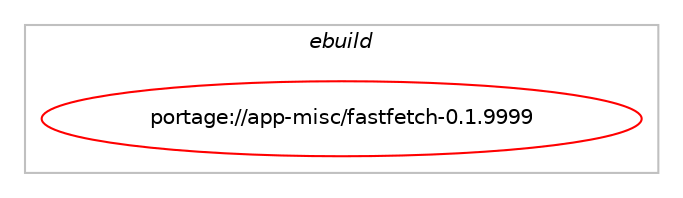 digraph prolog {

# *************
# Graph options
# *************

newrank=true;
concentrate=true;
compound=true;
graph [rankdir=LR,fontname=Helvetica,fontsize=10,ranksep=1.5];#, ranksep=2.5, nodesep=0.2];
edge  [arrowhead=vee];
node  [fontname=Helvetica,fontsize=10];

# **********
# The ebuild
# **********

subgraph cluster_leftcol {
color=gray;
label=<<i>ebuild</i>>;
id [label="portage://app-misc/fastfetch-0.1.9999", color=red, width=4, href="../app-misc/fastfetch-0.1.9999.svg"];
}

# ****************
# The dependencies
# ****************

subgraph cluster_midcol {
color=gray;
label=<<i>dependencies</i>>;
subgraph cluster_compile {
fillcolor="#eeeeee";
style=filled;
label=<<i>compile</i>>;
# *** BEGIN UNKNOWN DEPENDENCY TYPE (TODO) ***
# id -> equal(use_conditional_group(positive,X,portage://app-misc/fastfetch-0.1.9999,[package_dependency(portage://app-misc/fastfetch-0.1.9999,install,no,x11-libs,libX11,none,[,,],[],[])]))
# *** END UNKNOWN DEPENDENCY TYPE (TODO) ***

# *** BEGIN UNKNOWN DEPENDENCY TYPE (TODO) ***
# id -> equal(use_conditional_group(positive,chafa,portage://app-misc/fastfetch-0.1.9999,[package_dependency(portage://app-misc/fastfetch-0.1.9999,install,no,media-gfx,chafa,none,[,,],[],[])]))
# *** END UNKNOWN DEPENDENCY TYPE (TODO) ***

# *** BEGIN UNKNOWN DEPENDENCY TYPE (TODO) ***
# id -> equal(use_conditional_group(positive,dbus,portage://app-misc/fastfetch-0.1.9999,[package_dependency(portage://app-misc/fastfetch-0.1.9999,install,no,sys-apps,dbus,none,[,,],[],[])]))
# *** END UNKNOWN DEPENDENCY TYPE (TODO) ***

# *** BEGIN UNKNOWN DEPENDENCY TYPE (TODO) ***
# id -> equal(use_conditional_group(positive,ddcutil,portage://app-misc/fastfetch-0.1.9999,[package_dependency(portage://app-misc/fastfetch-0.1.9999,install,no,app-misc,ddcutil,none,[,,],any_same_slot,[])]))
# *** END UNKNOWN DEPENDENCY TYPE (TODO) ***

# *** BEGIN UNKNOWN DEPENDENCY TYPE (TODO) ***
# id -> equal(use_conditional_group(positive,drm,portage://app-misc/fastfetch-0.1.9999,[package_dependency(portage://app-misc/fastfetch-0.1.9999,install,no,x11-libs,libdrm,none,[,,],[],[])]))
# *** END UNKNOWN DEPENDENCY TYPE (TODO) ***

# *** BEGIN UNKNOWN DEPENDENCY TYPE (TODO) ***
# id -> equal(use_conditional_group(positive,gnome,portage://app-misc/fastfetch-0.1.9999,[package_dependency(portage://app-misc/fastfetch-0.1.9999,install,no,dev-libs,glib,none,[,,],[],[]),package_dependency(portage://app-misc/fastfetch-0.1.9999,install,no,gnome-base,dconf,none,[,,],[],[])]))
# *** END UNKNOWN DEPENDENCY TYPE (TODO) ***

# *** BEGIN UNKNOWN DEPENDENCY TYPE (TODO) ***
# id -> equal(use_conditional_group(positive,imagemagick,portage://app-misc/fastfetch-0.1.9999,[package_dependency(portage://app-misc/fastfetch-0.1.9999,install,no,media-gfx,imagemagick,none,[,,],any_same_slot,[])]))
# *** END UNKNOWN DEPENDENCY TYPE (TODO) ***

# *** BEGIN UNKNOWN DEPENDENCY TYPE (TODO) ***
# id -> equal(use_conditional_group(positive,opencl,portage://app-misc/fastfetch-0.1.9999,[package_dependency(portage://app-misc/fastfetch-0.1.9999,install,no,virtual,opencl,none,[,,],[],[])]))
# *** END UNKNOWN DEPENDENCY TYPE (TODO) ***

# *** BEGIN UNKNOWN DEPENDENCY TYPE (TODO) ***
# id -> equal(use_conditional_group(positive,opengl,portage://app-misc/fastfetch-0.1.9999,[package_dependency(portage://app-misc/fastfetch-0.1.9999,install,no,media-libs,libglvnd,none,[,,],[],[use(enable(X),none)])]))
# *** END UNKNOWN DEPENDENCY TYPE (TODO) ***

# *** BEGIN UNKNOWN DEPENDENCY TYPE (TODO) ***
# id -> equal(use_conditional_group(positive,osmesa,portage://app-misc/fastfetch-0.1.9999,[package_dependency(portage://app-misc/fastfetch-0.1.9999,install,no,media-libs,mesa,none,[,,],[],[use(enable(osmesa),none)])]))
# *** END UNKNOWN DEPENDENCY TYPE (TODO) ***

# *** BEGIN UNKNOWN DEPENDENCY TYPE (TODO) ***
# id -> equal(use_conditional_group(positive,pulseaudio,portage://app-misc/fastfetch-0.1.9999,[package_dependency(portage://app-misc/fastfetch-0.1.9999,install,no,media-libs,libpulse,none,[,,],[],[])]))
# *** END UNKNOWN DEPENDENCY TYPE (TODO) ***

# *** BEGIN UNKNOWN DEPENDENCY TYPE (TODO) ***
# id -> equal(use_conditional_group(positive,sqlite,portage://app-misc/fastfetch-0.1.9999,[package_dependency(portage://app-misc/fastfetch-0.1.9999,install,no,dev-db,sqlite,none,[,,],[slot(3)],[])]))
# *** END UNKNOWN DEPENDENCY TYPE (TODO) ***

# *** BEGIN UNKNOWN DEPENDENCY TYPE (TODO) ***
# id -> equal(use_conditional_group(positive,vulkan,portage://app-misc/fastfetch-0.1.9999,[package_dependency(portage://app-misc/fastfetch-0.1.9999,install,no,dev-util,vulkan-headers,none,[,,],[],[])]))
# *** END UNKNOWN DEPENDENCY TYPE (TODO) ***

# *** BEGIN UNKNOWN DEPENDENCY TYPE (TODO) ***
# id -> equal(use_conditional_group(positive,vulkan,portage://app-misc/fastfetch-0.1.9999,[package_dependency(portage://app-misc/fastfetch-0.1.9999,install,no,media-libs,vulkan-loader,none,[,,],[],[]),package_dependency(portage://app-misc/fastfetch-0.1.9999,install,no,sys-apps,pciutils,none,[,,],[],[])]))
# *** END UNKNOWN DEPENDENCY TYPE (TODO) ***

# *** BEGIN UNKNOWN DEPENDENCY TYPE (TODO) ***
# id -> equal(use_conditional_group(positive,wayland,portage://app-misc/fastfetch-0.1.9999,[package_dependency(portage://app-misc/fastfetch-0.1.9999,install,no,dev-libs,wayland,none,[,,],[],[])]))
# *** END UNKNOWN DEPENDENCY TYPE (TODO) ***

# *** BEGIN UNKNOWN DEPENDENCY TYPE (TODO) ***
# id -> equal(use_conditional_group(positive,xcb,portage://app-misc/fastfetch-0.1.9999,[package_dependency(portage://app-misc/fastfetch-0.1.9999,install,no,x11-libs,libxcb,none,[,,],[],[])]))
# *** END UNKNOWN DEPENDENCY TYPE (TODO) ***

# *** BEGIN UNKNOWN DEPENDENCY TYPE (TODO) ***
# id -> equal(use_conditional_group(positive,xfce,portage://app-misc/fastfetch-0.1.9999,[package_dependency(portage://app-misc/fastfetch-0.1.9999,install,no,xfce-base,xfconf,none,[,,],[],[])]))
# *** END UNKNOWN DEPENDENCY TYPE (TODO) ***

# *** BEGIN UNKNOWN DEPENDENCY TYPE (TODO) ***
# id -> equal(use_conditional_group(positive,xrandr,portage://app-misc/fastfetch-0.1.9999,[package_dependency(portage://app-misc/fastfetch-0.1.9999,install,no,x11-libs,libXrandr,none,[,,],[],[])]))
# *** END UNKNOWN DEPENDENCY TYPE (TODO) ***

# *** BEGIN UNKNOWN DEPENDENCY TYPE (TODO) ***
# id -> equal(package_dependency(portage://app-misc/fastfetch-0.1.9999,install,no,dev-libs,yyjson,greaterequal,[0.10.0,,,0.10.0],[],[]))
# *** END UNKNOWN DEPENDENCY TYPE (TODO) ***

# *** BEGIN UNKNOWN DEPENDENCY TYPE (TODO) ***
# id -> equal(package_dependency(portage://app-misc/fastfetch-0.1.9999,install,no,sys-libs,zlib,none,[,,],[],[]))
# *** END UNKNOWN DEPENDENCY TYPE (TODO) ***

}
subgraph cluster_compileandrun {
fillcolor="#eeeeee";
style=filled;
label=<<i>compile and run</i>>;
}
subgraph cluster_run {
fillcolor="#eeeeee";
style=filled;
label=<<i>run</i>>;
# *** BEGIN UNKNOWN DEPENDENCY TYPE (TODO) ***
# id -> equal(use_conditional_group(positive,X,portage://app-misc/fastfetch-0.1.9999,[package_dependency(portage://app-misc/fastfetch-0.1.9999,run,no,x11-libs,libX11,none,[,,],[],[])]))
# *** END UNKNOWN DEPENDENCY TYPE (TODO) ***

# *** BEGIN UNKNOWN DEPENDENCY TYPE (TODO) ***
# id -> equal(use_conditional_group(positive,chafa,portage://app-misc/fastfetch-0.1.9999,[package_dependency(portage://app-misc/fastfetch-0.1.9999,run,no,media-gfx,chafa,none,[,,],[],[])]))
# *** END UNKNOWN DEPENDENCY TYPE (TODO) ***

# *** BEGIN UNKNOWN DEPENDENCY TYPE (TODO) ***
# id -> equal(use_conditional_group(positive,dbus,portage://app-misc/fastfetch-0.1.9999,[package_dependency(portage://app-misc/fastfetch-0.1.9999,run,no,sys-apps,dbus,none,[,,],[],[])]))
# *** END UNKNOWN DEPENDENCY TYPE (TODO) ***

# *** BEGIN UNKNOWN DEPENDENCY TYPE (TODO) ***
# id -> equal(use_conditional_group(positive,ddcutil,portage://app-misc/fastfetch-0.1.9999,[package_dependency(portage://app-misc/fastfetch-0.1.9999,run,no,app-misc,ddcutil,none,[,,],any_same_slot,[])]))
# *** END UNKNOWN DEPENDENCY TYPE (TODO) ***

# *** BEGIN UNKNOWN DEPENDENCY TYPE (TODO) ***
# id -> equal(use_conditional_group(positive,drm,portage://app-misc/fastfetch-0.1.9999,[package_dependency(portage://app-misc/fastfetch-0.1.9999,run,no,x11-libs,libdrm,none,[,,],[],[])]))
# *** END UNKNOWN DEPENDENCY TYPE (TODO) ***

# *** BEGIN UNKNOWN DEPENDENCY TYPE (TODO) ***
# id -> equal(use_conditional_group(positive,gnome,portage://app-misc/fastfetch-0.1.9999,[package_dependency(portage://app-misc/fastfetch-0.1.9999,run,no,dev-libs,glib,none,[,,],[],[]),package_dependency(portage://app-misc/fastfetch-0.1.9999,run,no,gnome-base,dconf,none,[,,],[],[])]))
# *** END UNKNOWN DEPENDENCY TYPE (TODO) ***

# *** BEGIN UNKNOWN DEPENDENCY TYPE (TODO) ***
# id -> equal(use_conditional_group(positive,imagemagick,portage://app-misc/fastfetch-0.1.9999,[package_dependency(portage://app-misc/fastfetch-0.1.9999,run,no,media-gfx,imagemagick,none,[,,],any_same_slot,[])]))
# *** END UNKNOWN DEPENDENCY TYPE (TODO) ***

# *** BEGIN UNKNOWN DEPENDENCY TYPE (TODO) ***
# id -> equal(use_conditional_group(positive,opencl,portage://app-misc/fastfetch-0.1.9999,[package_dependency(portage://app-misc/fastfetch-0.1.9999,run,no,virtual,opencl,none,[,,],[],[])]))
# *** END UNKNOWN DEPENDENCY TYPE (TODO) ***

# *** BEGIN UNKNOWN DEPENDENCY TYPE (TODO) ***
# id -> equal(use_conditional_group(positive,opengl,portage://app-misc/fastfetch-0.1.9999,[package_dependency(portage://app-misc/fastfetch-0.1.9999,run,no,media-libs,libglvnd,none,[,,],[],[use(enable(X),none)])]))
# *** END UNKNOWN DEPENDENCY TYPE (TODO) ***

# *** BEGIN UNKNOWN DEPENDENCY TYPE (TODO) ***
# id -> equal(use_conditional_group(positive,osmesa,portage://app-misc/fastfetch-0.1.9999,[package_dependency(portage://app-misc/fastfetch-0.1.9999,run,no,media-libs,mesa,none,[,,],[],[use(enable(osmesa),none)])]))
# *** END UNKNOWN DEPENDENCY TYPE (TODO) ***

# *** BEGIN UNKNOWN DEPENDENCY TYPE (TODO) ***
# id -> equal(use_conditional_group(positive,pulseaudio,portage://app-misc/fastfetch-0.1.9999,[package_dependency(portage://app-misc/fastfetch-0.1.9999,run,no,media-libs,libpulse,none,[,,],[],[])]))
# *** END UNKNOWN DEPENDENCY TYPE (TODO) ***

# *** BEGIN UNKNOWN DEPENDENCY TYPE (TODO) ***
# id -> equal(use_conditional_group(positive,sqlite,portage://app-misc/fastfetch-0.1.9999,[package_dependency(portage://app-misc/fastfetch-0.1.9999,run,no,dev-db,sqlite,none,[,,],[slot(3)],[])]))
# *** END UNKNOWN DEPENDENCY TYPE (TODO) ***

# *** BEGIN UNKNOWN DEPENDENCY TYPE (TODO) ***
# id -> equal(use_conditional_group(positive,vulkan,portage://app-misc/fastfetch-0.1.9999,[package_dependency(portage://app-misc/fastfetch-0.1.9999,run,no,media-libs,vulkan-loader,none,[,,],[],[]),package_dependency(portage://app-misc/fastfetch-0.1.9999,run,no,sys-apps,pciutils,none,[,,],[],[])]))
# *** END UNKNOWN DEPENDENCY TYPE (TODO) ***

# *** BEGIN UNKNOWN DEPENDENCY TYPE (TODO) ***
# id -> equal(use_conditional_group(positive,wayland,portage://app-misc/fastfetch-0.1.9999,[package_dependency(portage://app-misc/fastfetch-0.1.9999,run,no,dev-libs,wayland,none,[,,],[],[])]))
# *** END UNKNOWN DEPENDENCY TYPE (TODO) ***

# *** BEGIN UNKNOWN DEPENDENCY TYPE (TODO) ***
# id -> equal(use_conditional_group(positive,xcb,portage://app-misc/fastfetch-0.1.9999,[package_dependency(portage://app-misc/fastfetch-0.1.9999,run,no,x11-libs,libxcb,none,[,,],[],[])]))
# *** END UNKNOWN DEPENDENCY TYPE (TODO) ***

# *** BEGIN UNKNOWN DEPENDENCY TYPE (TODO) ***
# id -> equal(use_conditional_group(positive,xfce,portage://app-misc/fastfetch-0.1.9999,[package_dependency(portage://app-misc/fastfetch-0.1.9999,run,no,xfce-base,xfconf,none,[,,],[],[])]))
# *** END UNKNOWN DEPENDENCY TYPE (TODO) ***

# *** BEGIN UNKNOWN DEPENDENCY TYPE (TODO) ***
# id -> equal(use_conditional_group(positive,xrandr,portage://app-misc/fastfetch-0.1.9999,[package_dependency(portage://app-misc/fastfetch-0.1.9999,run,no,x11-libs,libXrandr,none,[,,],[],[])]))
# *** END UNKNOWN DEPENDENCY TYPE (TODO) ***

# *** BEGIN UNKNOWN DEPENDENCY TYPE (TODO) ***
# id -> equal(package_dependency(portage://app-misc/fastfetch-0.1.9999,run,no,dev-libs,yyjson,greaterequal,[0.10.0,,,0.10.0],[],[]))
# *** END UNKNOWN DEPENDENCY TYPE (TODO) ***

# *** BEGIN UNKNOWN DEPENDENCY TYPE (TODO) ***
# id -> equal(package_dependency(portage://app-misc/fastfetch-0.1.9999,run,no,sys-libs,zlib,none,[,,],[],[]))
# *** END UNKNOWN DEPENDENCY TYPE (TODO) ***

}
}

# **************
# The candidates
# **************

subgraph cluster_choices {
rank=same;
color=gray;
label=<<i>candidates</i>>;

}

}
